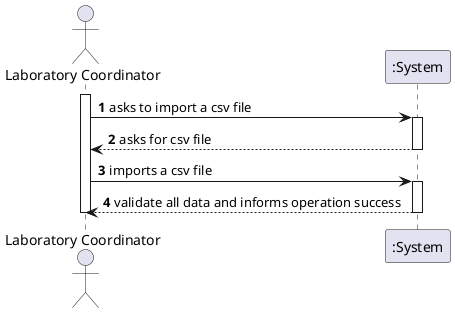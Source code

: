 @startuml
autonumber
actor "Laboratory Coordinator" as LABCOOR

activate LABCOOR
LABCOOR -> ":System" : asks to import a csv file
activate ":System"
":System" --> LABCOOR : asks for csv file
deactivate ":System"
LABCOOR -> ":System" : imports a csv file
activate ":System"
":System" --> LABCOOR : validate all data and informs operation success

deactivate ":System"
deactivate LABCOOR
@enduml